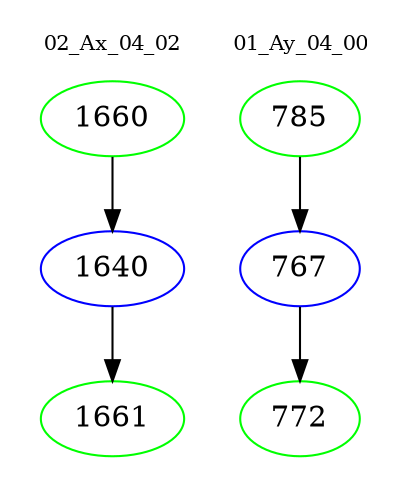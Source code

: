 digraph{
subgraph cluster_0 {
color = white
label = "02_Ax_04_02";
fontsize=10;
T0_1660 [label="1660", color="green"]
T0_1660 -> T0_1640 [color="black"]
T0_1640 [label="1640", color="blue"]
T0_1640 -> T0_1661 [color="black"]
T0_1661 [label="1661", color="green"]
}
subgraph cluster_1 {
color = white
label = "01_Ay_04_00";
fontsize=10;
T1_785 [label="785", color="green"]
T1_785 -> T1_767 [color="black"]
T1_767 [label="767", color="blue"]
T1_767 -> T1_772 [color="black"]
T1_772 [label="772", color="green"]
}
}

